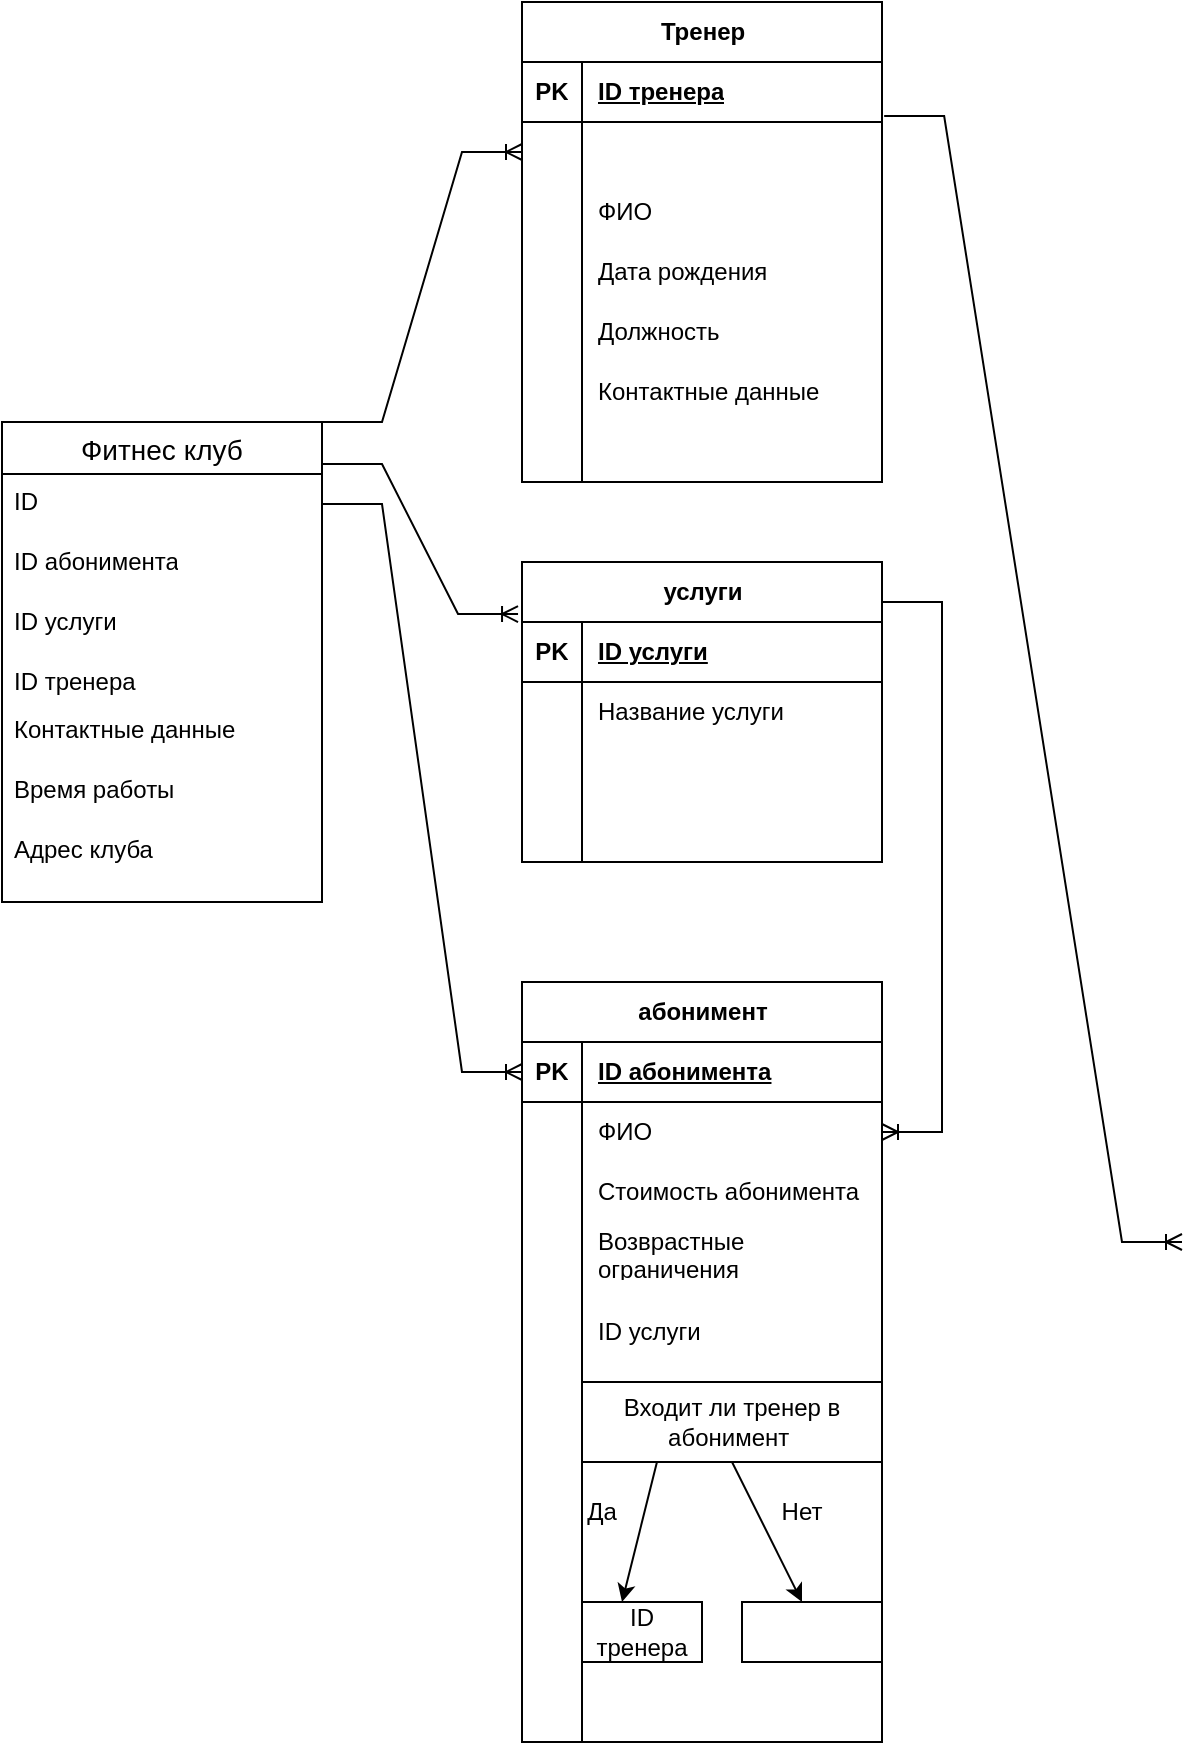 <mxfile version="24.0.5" type="github">
  <diagram name="Page-1" id="e56a1550-8fbb-45ad-956c-1786394a9013">
    <mxGraphModel dx="1434" dy="766" grid="1" gridSize="10" guides="1" tooltips="1" connect="1" arrows="1" fold="1" page="1" pageScale="1" pageWidth="690" pageHeight="980" background="none" math="0" shadow="0">
      <root>
        <mxCell id="0" />
        <mxCell id="1" parent="0" />
        <mxCell id="hZhGPwu8CeR-noiiIA_R-27" value="Фитнес клуб" style="swimlane;fontStyle=0;childLayout=stackLayout;horizontal=1;startSize=26;horizontalStack=0;resizeParent=1;resizeParentMax=0;resizeLast=0;collapsible=1;marginBottom=0;align=center;fontSize=14;" vertex="1" parent="1">
          <mxGeometry x="40" y="420" width="160" height="240" as="geometry" />
        </mxCell>
        <mxCell id="hZhGPwu8CeR-noiiIA_R-28" value="ID" style="text;strokeColor=none;fillColor=none;spacingLeft=4;spacingRight=4;overflow=hidden;rotatable=0;points=[[0,0.5],[1,0.5]];portConstraint=eastwest;fontSize=12;whiteSpace=wrap;html=1;" vertex="1" parent="hZhGPwu8CeR-noiiIA_R-27">
          <mxGeometry y="26" width="160" height="30" as="geometry" />
        </mxCell>
        <mxCell id="hZhGPwu8CeR-noiiIA_R-29" value="ID абонимента" style="text;strokeColor=none;fillColor=none;spacingLeft=4;spacingRight=4;overflow=hidden;rotatable=0;points=[[0,0.5],[1,0.5]];portConstraint=eastwest;fontSize=12;whiteSpace=wrap;html=1;" vertex="1" parent="hZhGPwu8CeR-noiiIA_R-27">
          <mxGeometry y="56" width="160" height="30" as="geometry" />
        </mxCell>
        <mxCell id="hZhGPwu8CeR-noiiIA_R-32" value="ID услуги&amp;nbsp;&amp;nbsp;" style="text;strokeColor=none;fillColor=none;spacingLeft=4;spacingRight=4;overflow=hidden;rotatable=0;points=[[0,0.5],[1,0.5]];portConstraint=eastwest;fontSize=12;whiteSpace=wrap;html=1;" vertex="1" parent="hZhGPwu8CeR-noiiIA_R-27">
          <mxGeometry y="86" width="160" height="30" as="geometry" />
        </mxCell>
        <mxCell id="hZhGPwu8CeR-noiiIA_R-30" value="ID тренера" style="text;strokeColor=none;fillColor=none;spacingLeft=4;spacingRight=4;overflow=hidden;rotatable=0;points=[[0,0.5],[1,0.5]];portConstraint=eastwest;fontSize=12;whiteSpace=wrap;html=1;" vertex="1" parent="hZhGPwu8CeR-noiiIA_R-27">
          <mxGeometry y="116" width="160" height="24" as="geometry" />
        </mxCell>
        <mxCell id="hZhGPwu8CeR-noiiIA_R-34" value="Контактные данные" style="text;strokeColor=none;fillColor=none;spacingLeft=4;spacingRight=4;overflow=hidden;rotatable=0;points=[[0,0.5],[1,0.5]];portConstraint=eastwest;fontSize=12;whiteSpace=wrap;html=1;" vertex="1" parent="hZhGPwu8CeR-noiiIA_R-27">
          <mxGeometry y="140" width="160" height="30" as="geometry" />
        </mxCell>
        <mxCell id="hZhGPwu8CeR-noiiIA_R-80" value="&lt;div&gt;Время работы&lt;/div&gt;" style="text;strokeColor=none;fillColor=none;spacingLeft=4;spacingRight=4;overflow=hidden;rotatable=0;points=[[0,0.5],[1,0.5]];portConstraint=eastwest;fontSize=12;whiteSpace=wrap;html=1;" vertex="1" parent="hZhGPwu8CeR-noiiIA_R-27">
          <mxGeometry y="170" width="160" height="30" as="geometry" />
        </mxCell>
        <mxCell id="hZhGPwu8CeR-noiiIA_R-33" value="Адрес клуба&amp;nbsp;&amp;nbsp;" style="text;strokeColor=none;fillColor=none;spacingLeft=4;spacingRight=4;overflow=hidden;rotatable=0;points=[[0,0.5],[1,0.5]];portConstraint=eastwest;fontSize=12;whiteSpace=wrap;html=1;" vertex="1" parent="hZhGPwu8CeR-noiiIA_R-27">
          <mxGeometry y="200" width="160" height="40" as="geometry" />
        </mxCell>
        <mxCell id="hZhGPwu8CeR-noiiIA_R-35" value="Тренер" style="shape=table;startSize=30;container=1;collapsible=1;childLayout=tableLayout;fixedRows=1;rowLines=0;fontStyle=1;align=center;resizeLast=1;html=1;" vertex="1" parent="1">
          <mxGeometry x="300" y="210" width="180" height="240" as="geometry" />
        </mxCell>
        <mxCell id="hZhGPwu8CeR-noiiIA_R-36" value="" style="shape=tableRow;horizontal=0;startSize=0;swimlaneHead=0;swimlaneBody=0;fillColor=none;collapsible=0;dropTarget=0;points=[[0,0.5],[1,0.5]];portConstraint=eastwest;top=0;left=0;right=0;bottom=1;" vertex="1" parent="hZhGPwu8CeR-noiiIA_R-35">
          <mxGeometry y="30" width="180" height="30" as="geometry" />
        </mxCell>
        <mxCell id="hZhGPwu8CeR-noiiIA_R-37" value="PK" style="shape=partialRectangle;connectable=0;fillColor=none;top=0;left=0;bottom=0;right=0;fontStyle=1;overflow=hidden;whiteSpace=wrap;html=1;" vertex="1" parent="hZhGPwu8CeR-noiiIA_R-36">
          <mxGeometry width="30" height="30" as="geometry">
            <mxRectangle width="30" height="30" as="alternateBounds" />
          </mxGeometry>
        </mxCell>
        <mxCell id="hZhGPwu8CeR-noiiIA_R-38" value="ID тренера" style="shape=partialRectangle;connectable=0;fillColor=none;top=0;left=0;bottom=0;right=0;align=left;spacingLeft=6;fontStyle=5;overflow=hidden;whiteSpace=wrap;html=1;" vertex="1" parent="hZhGPwu8CeR-noiiIA_R-36">
          <mxGeometry x="30" width="150" height="30" as="geometry">
            <mxRectangle width="150" height="30" as="alternateBounds" />
          </mxGeometry>
        </mxCell>
        <mxCell id="hZhGPwu8CeR-noiiIA_R-39" value="" style="shape=tableRow;horizontal=0;startSize=0;swimlaneHead=0;swimlaneBody=0;fillColor=none;collapsible=0;dropTarget=0;points=[[0,0.5],[1,0.5]];portConstraint=eastwest;top=0;left=0;right=0;bottom=0;" vertex="1" parent="hZhGPwu8CeR-noiiIA_R-35">
          <mxGeometry y="60" width="180" height="30" as="geometry" />
        </mxCell>
        <mxCell id="hZhGPwu8CeR-noiiIA_R-40" value="" style="shape=partialRectangle;connectable=0;fillColor=none;top=0;left=0;bottom=0;right=0;editable=1;overflow=hidden;whiteSpace=wrap;html=1;" vertex="1" parent="hZhGPwu8CeR-noiiIA_R-39">
          <mxGeometry width="30" height="30" as="geometry">
            <mxRectangle width="30" height="30" as="alternateBounds" />
          </mxGeometry>
        </mxCell>
        <mxCell id="hZhGPwu8CeR-noiiIA_R-41" value="" style="shape=partialRectangle;connectable=0;fillColor=none;top=0;left=0;bottom=0;right=0;align=left;spacingLeft=6;overflow=hidden;whiteSpace=wrap;html=1;" vertex="1" parent="hZhGPwu8CeR-noiiIA_R-39">
          <mxGeometry x="30" width="150" height="30" as="geometry">
            <mxRectangle width="150" height="30" as="alternateBounds" />
          </mxGeometry>
        </mxCell>
        <mxCell id="hZhGPwu8CeR-noiiIA_R-42" value="" style="shape=tableRow;horizontal=0;startSize=0;swimlaneHead=0;swimlaneBody=0;fillColor=none;collapsible=0;dropTarget=0;points=[[0,0.5],[1,0.5]];portConstraint=eastwest;top=0;left=0;right=0;bottom=0;" vertex="1" parent="hZhGPwu8CeR-noiiIA_R-35">
          <mxGeometry y="90" width="180" height="30" as="geometry" />
        </mxCell>
        <mxCell id="hZhGPwu8CeR-noiiIA_R-43" value="" style="shape=partialRectangle;connectable=0;fillColor=none;top=0;left=0;bottom=0;right=0;editable=1;overflow=hidden;whiteSpace=wrap;html=1;" vertex="1" parent="hZhGPwu8CeR-noiiIA_R-42">
          <mxGeometry width="30" height="30" as="geometry">
            <mxRectangle width="30" height="30" as="alternateBounds" />
          </mxGeometry>
        </mxCell>
        <mxCell id="hZhGPwu8CeR-noiiIA_R-44" value="ФИО" style="shape=partialRectangle;connectable=0;fillColor=none;top=0;left=0;bottom=0;right=0;align=left;spacingLeft=6;overflow=hidden;whiteSpace=wrap;html=1;" vertex="1" parent="hZhGPwu8CeR-noiiIA_R-42">
          <mxGeometry x="30" width="150" height="30" as="geometry">
            <mxRectangle width="150" height="30" as="alternateBounds" />
          </mxGeometry>
        </mxCell>
        <mxCell id="hZhGPwu8CeR-noiiIA_R-45" value="" style="shape=tableRow;horizontal=0;startSize=0;swimlaneHead=0;swimlaneBody=0;fillColor=none;collapsible=0;dropTarget=0;points=[[0,0.5],[1,0.5]];portConstraint=eastwest;top=0;left=0;right=0;bottom=0;" vertex="1" parent="hZhGPwu8CeR-noiiIA_R-35">
          <mxGeometry y="120" width="180" height="30" as="geometry" />
        </mxCell>
        <mxCell id="hZhGPwu8CeR-noiiIA_R-46" value="" style="shape=partialRectangle;connectable=0;fillColor=none;top=0;left=0;bottom=0;right=0;editable=1;overflow=hidden;whiteSpace=wrap;html=1;" vertex="1" parent="hZhGPwu8CeR-noiiIA_R-45">
          <mxGeometry width="30" height="30" as="geometry">
            <mxRectangle width="30" height="30" as="alternateBounds" />
          </mxGeometry>
        </mxCell>
        <mxCell id="hZhGPwu8CeR-noiiIA_R-47" value="Дата рождения" style="shape=partialRectangle;connectable=0;fillColor=none;top=0;left=0;bottom=0;right=0;align=left;spacingLeft=6;overflow=hidden;whiteSpace=wrap;html=1;" vertex="1" parent="hZhGPwu8CeR-noiiIA_R-45">
          <mxGeometry x="30" width="150" height="30" as="geometry">
            <mxRectangle width="150" height="30" as="alternateBounds" />
          </mxGeometry>
        </mxCell>
        <mxCell id="hZhGPwu8CeR-noiiIA_R-48" value="Должность&amp;nbsp;" style="shape=partialRectangle;connectable=0;fillColor=none;top=0;left=0;bottom=0;right=0;align=left;spacingLeft=6;overflow=hidden;whiteSpace=wrap;html=1;" vertex="1" parent="1">
          <mxGeometry x="330" y="360" width="150" height="30" as="geometry">
            <mxRectangle width="150" height="30" as="alternateBounds" />
          </mxGeometry>
        </mxCell>
        <mxCell id="hZhGPwu8CeR-noiiIA_R-49" value="Контактные данные" style="shape=partialRectangle;connectable=0;fillColor=none;top=0;left=0;bottom=0;right=0;align=left;spacingLeft=6;overflow=hidden;whiteSpace=wrap;html=1;" vertex="1" parent="1">
          <mxGeometry x="330" y="390" width="150" height="30" as="geometry">
            <mxRectangle width="150" height="30" as="alternateBounds" />
          </mxGeometry>
        </mxCell>
        <mxCell id="hZhGPwu8CeR-noiiIA_R-50" value="" style="endArrow=none;html=1;rounded=0;" edge="1" parent="1">
          <mxGeometry width="50" height="50" relative="1" as="geometry">
            <mxPoint x="330" y="450" as="sourcePoint" />
            <mxPoint x="330" y="360" as="targetPoint" />
          </mxGeometry>
        </mxCell>
        <mxCell id="hZhGPwu8CeR-noiiIA_R-54" value="услуги" style="shape=table;startSize=30;container=1;collapsible=1;childLayout=tableLayout;fixedRows=1;rowLines=0;fontStyle=1;align=center;resizeLast=1;html=1;" vertex="1" parent="1">
          <mxGeometry x="300" y="490" width="180" height="150" as="geometry" />
        </mxCell>
        <mxCell id="hZhGPwu8CeR-noiiIA_R-55" value="" style="shape=tableRow;horizontal=0;startSize=0;swimlaneHead=0;swimlaneBody=0;fillColor=none;collapsible=0;dropTarget=0;points=[[0,0.5],[1,0.5]];portConstraint=eastwest;top=0;left=0;right=0;bottom=1;" vertex="1" parent="hZhGPwu8CeR-noiiIA_R-54">
          <mxGeometry y="30" width="180" height="30" as="geometry" />
        </mxCell>
        <mxCell id="hZhGPwu8CeR-noiiIA_R-56" value="PK" style="shape=partialRectangle;connectable=0;fillColor=none;top=0;left=0;bottom=0;right=0;fontStyle=1;overflow=hidden;whiteSpace=wrap;html=1;" vertex="1" parent="hZhGPwu8CeR-noiiIA_R-55">
          <mxGeometry width="30" height="30" as="geometry">
            <mxRectangle width="30" height="30" as="alternateBounds" />
          </mxGeometry>
        </mxCell>
        <mxCell id="hZhGPwu8CeR-noiiIA_R-57" value="ID услуги" style="shape=partialRectangle;connectable=0;fillColor=none;top=0;left=0;bottom=0;right=0;align=left;spacingLeft=6;fontStyle=5;overflow=hidden;whiteSpace=wrap;html=1;" vertex="1" parent="hZhGPwu8CeR-noiiIA_R-55">
          <mxGeometry x="30" width="150" height="30" as="geometry">
            <mxRectangle width="150" height="30" as="alternateBounds" />
          </mxGeometry>
        </mxCell>
        <mxCell id="hZhGPwu8CeR-noiiIA_R-58" value="" style="shape=tableRow;horizontal=0;startSize=0;swimlaneHead=0;swimlaneBody=0;fillColor=none;collapsible=0;dropTarget=0;points=[[0,0.5],[1,0.5]];portConstraint=eastwest;top=0;left=0;right=0;bottom=0;" vertex="1" parent="hZhGPwu8CeR-noiiIA_R-54">
          <mxGeometry y="60" width="180" height="30" as="geometry" />
        </mxCell>
        <mxCell id="hZhGPwu8CeR-noiiIA_R-59" value="" style="shape=partialRectangle;connectable=0;fillColor=none;top=0;left=0;bottom=0;right=0;editable=1;overflow=hidden;whiteSpace=wrap;html=1;" vertex="1" parent="hZhGPwu8CeR-noiiIA_R-58">
          <mxGeometry width="30" height="30" as="geometry">
            <mxRectangle width="30" height="30" as="alternateBounds" />
          </mxGeometry>
        </mxCell>
        <mxCell id="hZhGPwu8CeR-noiiIA_R-60" value="Название услуги" style="shape=partialRectangle;connectable=0;fillColor=none;top=0;left=0;bottom=0;right=0;align=left;spacingLeft=6;overflow=hidden;whiteSpace=wrap;html=1;" vertex="1" parent="hZhGPwu8CeR-noiiIA_R-58">
          <mxGeometry x="30" width="150" height="30" as="geometry">
            <mxRectangle width="150" height="30" as="alternateBounds" />
          </mxGeometry>
        </mxCell>
        <mxCell id="hZhGPwu8CeR-noiiIA_R-61" value="" style="shape=tableRow;horizontal=0;startSize=0;swimlaneHead=0;swimlaneBody=0;fillColor=none;collapsible=0;dropTarget=0;points=[[0,0.5],[1,0.5]];portConstraint=eastwest;top=0;left=0;right=0;bottom=0;" vertex="1" parent="hZhGPwu8CeR-noiiIA_R-54">
          <mxGeometry y="90" width="180" height="30" as="geometry" />
        </mxCell>
        <mxCell id="hZhGPwu8CeR-noiiIA_R-62" value="" style="shape=partialRectangle;connectable=0;fillColor=none;top=0;left=0;bottom=0;right=0;editable=1;overflow=hidden;whiteSpace=wrap;html=1;" vertex="1" parent="hZhGPwu8CeR-noiiIA_R-61">
          <mxGeometry width="30" height="30" as="geometry">
            <mxRectangle width="30" height="30" as="alternateBounds" />
          </mxGeometry>
        </mxCell>
        <mxCell id="hZhGPwu8CeR-noiiIA_R-63" value="" style="shape=partialRectangle;connectable=0;fillColor=none;top=0;left=0;bottom=0;right=0;align=left;spacingLeft=6;overflow=hidden;whiteSpace=wrap;html=1;" vertex="1" parent="hZhGPwu8CeR-noiiIA_R-61">
          <mxGeometry x="30" width="150" height="30" as="geometry">
            <mxRectangle width="150" height="30" as="alternateBounds" />
          </mxGeometry>
        </mxCell>
        <mxCell id="hZhGPwu8CeR-noiiIA_R-64" value="" style="shape=tableRow;horizontal=0;startSize=0;swimlaneHead=0;swimlaneBody=0;fillColor=none;collapsible=0;dropTarget=0;points=[[0,0.5],[1,0.5]];portConstraint=eastwest;top=0;left=0;right=0;bottom=0;" vertex="1" parent="hZhGPwu8CeR-noiiIA_R-54">
          <mxGeometry y="120" width="180" height="30" as="geometry" />
        </mxCell>
        <mxCell id="hZhGPwu8CeR-noiiIA_R-65" value="" style="shape=partialRectangle;connectable=0;fillColor=none;top=0;left=0;bottom=0;right=0;editable=1;overflow=hidden;whiteSpace=wrap;html=1;" vertex="1" parent="hZhGPwu8CeR-noiiIA_R-64">
          <mxGeometry width="30" height="30" as="geometry">
            <mxRectangle width="30" height="30" as="alternateBounds" />
          </mxGeometry>
        </mxCell>
        <mxCell id="hZhGPwu8CeR-noiiIA_R-66" value="" style="shape=partialRectangle;connectable=0;fillColor=none;top=0;left=0;bottom=0;right=0;align=left;spacingLeft=6;overflow=hidden;whiteSpace=wrap;html=1;" vertex="1" parent="hZhGPwu8CeR-noiiIA_R-64">
          <mxGeometry x="30" width="150" height="30" as="geometry">
            <mxRectangle width="150" height="30" as="alternateBounds" />
          </mxGeometry>
        </mxCell>
        <mxCell id="hZhGPwu8CeR-noiiIA_R-67" value="абонимент" style="shape=table;startSize=30;container=1;collapsible=1;childLayout=tableLayout;fixedRows=1;rowLines=0;fontStyle=1;align=center;resizeLast=1;html=1;" vertex="1" parent="1">
          <mxGeometry x="300" y="700" width="180" height="380" as="geometry" />
        </mxCell>
        <mxCell id="hZhGPwu8CeR-noiiIA_R-68" value="" style="shape=tableRow;horizontal=0;startSize=0;swimlaneHead=0;swimlaneBody=0;fillColor=none;collapsible=0;dropTarget=0;points=[[0,0.5],[1,0.5]];portConstraint=eastwest;top=0;left=0;right=0;bottom=1;" vertex="1" parent="hZhGPwu8CeR-noiiIA_R-67">
          <mxGeometry y="30" width="180" height="30" as="geometry" />
        </mxCell>
        <mxCell id="hZhGPwu8CeR-noiiIA_R-69" value="PK" style="shape=partialRectangle;connectable=0;fillColor=none;top=0;left=0;bottom=0;right=0;fontStyle=1;overflow=hidden;whiteSpace=wrap;html=1;" vertex="1" parent="hZhGPwu8CeR-noiiIA_R-68">
          <mxGeometry width="30" height="30" as="geometry">
            <mxRectangle width="30" height="30" as="alternateBounds" />
          </mxGeometry>
        </mxCell>
        <mxCell id="hZhGPwu8CeR-noiiIA_R-70" value="ID абонимента" style="shape=partialRectangle;connectable=0;fillColor=none;top=0;left=0;bottom=0;right=0;align=left;spacingLeft=6;fontStyle=5;overflow=hidden;whiteSpace=wrap;html=1;" vertex="1" parent="hZhGPwu8CeR-noiiIA_R-68">
          <mxGeometry x="30" width="150" height="30" as="geometry">
            <mxRectangle width="150" height="30" as="alternateBounds" />
          </mxGeometry>
        </mxCell>
        <mxCell id="hZhGPwu8CeR-noiiIA_R-71" value="" style="shape=tableRow;horizontal=0;startSize=0;swimlaneHead=0;swimlaneBody=0;fillColor=none;collapsible=0;dropTarget=0;points=[[0,0.5],[1,0.5]];portConstraint=eastwest;top=0;left=0;right=0;bottom=0;" vertex="1" parent="hZhGPwu8CeR-noiiIA_R-67">
          <mxGeometry y="60" width="180" height="30" as="geometry" />
        </mxCell>
        <mxCell id="hZhGPwu8CeR-noiiIA_R-72" value="" style="shape=partialRectangle;connectable=0;fillColor=none;top=0;left=0;bottom=0;right=0;editable=1;overflow=hidden;whiteSpace=wrap;html=1;" vertex="1" parent="hZhGPwu8CeR-noiiIA_R-71">
          <mxGeometry width="30" height="30" as="geometry">
            <mxRectangle width="30" height="30" as="alternateBounds" />
          </mxGeometry>
        </mxCell>
        <mxCell id="hZhGPwu8CeR-noiiIA_R-73" value="ФИО" style="shape=partialRectangle;connectable=0;fillColor=none;top=0;left=0;bottom=0;right=0;align=left;spacingLeft=6;overflow=hidden;whiteSpace=wrap;html=1;" vertex="1" parent="hZhGPwu8CeR-noiiIA_R-71">
          <mxGeometry x="30" width="150" height="30" as="geometry">
            <mxRectangle width="150" height="30" as="alternateBounds" />
          </mxGeometry>
        </mxCell>
        <mxCell id="hZhGPwu8CeR-noiiIA_R-74" value="" style="shape=tableRow;horizontal=0;startSize=0;swimlaneHead=0;swimlaneBody=0;fillColor=none;collapsible=0;dropTarget=0;points=[[0,0.5],[1,0.5]];portConstraint=eastwest;top=0;left=0;right=0;bottom=0;" vertex="1" parent="hZhGPwu8CeR-noiiIA_R-67">
          <mxGeometry y="90" width="180" height="30" as="geometry" />
        </mxCell>
        <mxCell id="hZhGPwu8CeR-noiiIA_R-75" value="" style="shape=partialRectangle;connectable=0;fillColor=none;top=0;left=0;bottom=0;right=0;editable=1;overflow=hidden;whiteSpace=wrap;html=1;" vertex="1" parent="hZhGPwu8CeR-noiiIA_R-74">
          <mxGeometry width="30" height="30" as="geometry">
            <mxRectangle width="30" height="30" as="alternateBounds" />
          </mxGeometry>
        </mxCell>
        <mxCell id="hZhGPwu8CeR-noiiIA_R-76" value="Стоимость абонимента" style="shape=partialRectangle;connectable=0;fillColor=none;top=0;left=0;bottom=0;right=0;align=left;spacingLeft=6;overflow=hidden;whiteSpace=wrap;html=1;" vertex="1" parent="hZhGPwu8CeR-noiiIA_R-74">
          <mxGeometry x="30" width="150" height="30" as="geometry">
            <mxRectangle width="150" height="30" as="alternateBounds" />
          </mxGeometry>
        </mxCell>
        <mxCell id="hZhGPwu8CeR-noiiIA_R-77" value="" style="shape=tableRow;horizontal=0;startSize=0;swimlaneHead=0;swimlaneBody=0;fillColor=none;collapsible=0;dropTarget=0;points=[[0,0.5],[1,0.5]];portConstraint=eastwest;top=0;left=0;right=0;bottom=0;" vertex="1" parent="hZhGPwu8CeR-noiiIA_R-67">
          <mxGeometry y="120" width="180" height="30" as="geometry" />
        </mxCell>
        <mxCell id="hZhGPwu8CeR-noiiIA_R-78" value="" style="shape=partialRectangle;connectable=0;fillColor=none;top=0;left=0;bottom=0;right=0;editable=1;overflow=hidden;whiteSpace=wrap;html=1;" vertex="1" parent="hZhGPwu8CeR-noiiIA_R-77">
          <mxGeometry width="30" height="30" as="geometry">
            <mxRectangle width="30" height="30" as="alternateBounds" />
          </mxGeometry>
        </mxCell>
        <mxCell id="hZhGPwu8CeR-noiiIA_R-79" value="Возврастные ограничения" style="shape=partialRectangle;connectable=0;fillColor=none;top=0;left=0;bottom=0;right=0;align=left;spacingLeft=6;overflow=hidden;whiteSpace=wrap;html=1;" vertex="1" parent="hZhGPwu8CeR-noiiIA_R-77">
          <mxGeometry x="30" width="150" height="30" as="geometry">
            <mxRectangle width="150" height="30" as="alternateBounds" />
          </mxGeometry>
        </mxCell>
        <mxCell id="hZhGPwu8CeR-noiiIA_R-81" value="ID услуги" style="shape=partialRectangle;connectable=0;fillColor=none;top=0;left=0;bottom=0;right=0;align=left;spacingLeft=6;overflow=hidden;whiteSpace=wrap;html=1;" vertex="1" parent="1">
          <mxGeometry x="330" y="860" width="150" height="30" as="geometry">
            <mxRectangle width="150" height="30" as="alternateBounds" />
          </mxGeometry>
        </mxCell>
        <mxCell id="hZhGPwu8CeR-noiiIA_R-82" value="" style="endArrow=none;html=1;rounded=0;" edge="1" parent="1">
          <mxGeometry width="50" height="50" relative="1" as="geometry">
            <mxPoint x="330" y="850" as="sourcePoint" />
            <mxPoint x="330" y="1080" as="targetPoint" />
          </mxGeometry>
        </mxCell>
        <mxCell id="hZhGPwu8CeR-noiiIA_R-85" value="" style="edgeStyle=entityRelationEdgeStyle;fontSize=12;html=1;endArrow=ERoneToMany;rounded=0;exitX=1;exitY=0.133;exitDx=0;exitDy=0;exitPerimeter=0;" edge="1" parent="1" source="hZhGPwu8CeR-noiiIA_R-54" target="hZhGPwu8CeR-noiiIA_R-71">
          <mxGeometry width="100" height="100" relative="1" as="geometry">
            <mxPoint x="440" y="680" as="sourcePoint" />
            <mxPoint x="540" y="580" as="targetPoint" />
          </mxGeometry>
        </mxCell>
        <mxCell id="hZhGPwu8CeR-noiiIA_R-86" value="" style="edgeStyle=entityRelationEdgeStyle;fontSize=12;html=1;endArrow=ERoneToMany;rounded=0;exitX=1;exitY=0;exitDx=0;exitDy=0;entryX=0;entryY=0.5;entryDx=0;entryDy=0;" edge="1" parent="1" source="hZhGPwu8CeR-noiiIA_R-27" target="hZhGPwu8CeR-noiiIA_R-39">
          <mxGeometry width="100" height="100" relative="1" as="geometry">
            <mxPoint x="440" y="580" as="sourcePoint" />
            <mxPoint x="540" y="480" as="targetPoint" />
          </mxGeometry>
        </mxCell>
        <mxCell id="hZhGPwu8CeR-noiiIA_R-87" value="" style="edgeStyle=entityRelationEdgeStyle;fontSize=12;html=1;endArrow=ERoneToMany;rounded=0;entryX=-0.011;entryY=-0.133;entryDx=0;entryDy=0;entryPerimeter=0;" edge="1" parent="1" target="hZhGPwu8CeR-noiiIA_R-55">
          <mxGeometry width="100" height="100" relative="1" as="geometry">
            <mxPoint x="200" y="441" as="sourcePoint" />
            <mxPoint x="540" y="480" as="targetPoint" />
          </mxGeometry>
        </mxCell>
        <mxCell id="hZhGPwu8CeR-noiiIA_R-88" value="" style="edgeStyle=entityRelationEdgeStyle;fontSize=12;html=1;endArrow=ERoneToMany;rounded=0;exitX=1;exitY=0.5;exitDx=0;exitDy=0;entryX=0;entryY=0.5;entryDx=0;entryDy=0;" edge="1" parent="1" source="hZhGPwu8CeR-noiiIA_R-28" target="hZhGPwu8CeR-noiiIA_R-68">
          <mxGeometry width="100" height="100" relative="1" as="geometry">
            <mxPoint x="440" y="580" as="sourcePoint" />
            <mxPoint x="540" y="480" as="targetPoint" />
          </mxGeometry>
        </mxCell>
        <mxCell id="hZhGPwu8CeR-noiiIA_R-89" value="Входит ли тренер в абонимент&amp;nbsp;" style="whiteSpace=wrap;html=1;align=center;" vertex="1" parent="1">
          <mxGeometry x="330" y="900" width="150" height="40" as="geometry" />
        </mxCell>
        <mxCell id="hZhGPwu8CeR-noiiIA_R-90" value="" style="endArrow=classic;html=1;rounded=0;exitX=0.25;exitY=1;exitDx=0;exitDy=0;" edge="1" parent="1" source="hZhGPwu8CeR-noiiIA_R-89">
          <mxGeometry width="50" height="50" relative="1" as="geometry">
            <mxPoint x="470" y="800" as="sourcePoint" />
            <mxPoint x="350" y="1010" as="targetPoint" />
          </mxGeometry>
        </mxCell>
        <mxCell id="hZhGPwu8CeR-noiiIA_R-91" value="" style="rounded=0;whiteSpace=wrap;html=1;" vertex="1" parent="1">
          <mxGeometry x="330" y="1010" width="60" height="30" as="geometry" />
        </mxCell>
        <mxCell id="hZhGPwu8CeR-noiiIA_R-92" value="Да" style="text;html=1;align=center;verticalAlign=middle;whiteSpace=wrap;rounded=0;" vertex="1" parent="1">
          <mxGeometry x="310" y="950" width="60" height="30" as="geometry" />
        </mxCell>
        <mxCell id="hZhGPwu8CeR-noiiIA_R-93" value="ID тренера" style="text;html=1;align=center;verticalAlign=middle;whiteSpace=wrap;rounded=0;" vertex="1" parent="1">
          <mxGeometry x="330" y="1010" width="60" height="30" as="geometry" />
        </mxCell>
        <mxCell id="hZhGPwu8CeR-noiiIA_R-94" value="" style="endArrow=classic;html=1;rounded=0;exitX=0.5;exitY=1;exitDx=0;exitDy=0;" edge="1" parent="1" source="hZhGPwu8CeR-noiiIA_R-89">
          <mxGeometry width="50" height="50" relative="1" as="geometry">
            <mxPoint x="430" y="950" as="sourcePoint" />
            <mxPoint x="440" y="1010" as="targetPoint" />
          </mxGeometry>
        </mxCell>
        <mxCell id="hZhGPwu8CeR-noiiIA_R-95" value="" style="rounded=0;whiteSpace=wrap;html=1;" vertex="1" parent="1">
          <mxGeometry x="410" y="1010" width="70" height="30" as="geometry" />
        </mxCell>
        <mxCell id="hZhGPwu8CeR-noiiIA_R-96" value="Нет" style="text;html=1;align=center;verticalAlign=middle;whiteSpace=wrap;rounded=0;" vertex="1" parent="1">
          <mxGeometry x="410" y="950" width="60" height="30" as="geometry" />
        </mxCell>
        <mxCell id="hZhGPwu8CeR-noiiIA_R-97" value="" style="edgeStyle=entityRelationEdgeStyle;fontSize=12;html=1;endArrow=ERoneToMany;rounded=0;exitX=1.006;exitY=-0.1;exitDx=0;exitDy=0;exitPerimeter=0;" edge="1" parent="1" source="hZhGPwu8CeR-noiiIA_R-39">
          <mxGeometry width="100" height="100" relative="1" as="geometry">
            <mxPoint x="490" y="520" as="sourcePoint" />
            <mxPoint x="630" y="830" as="targetPoint" />
          </mxGeometry>
        </mxCell>
      </root>
    </mxGraphModel>
  </diagram>
</mxfile>
